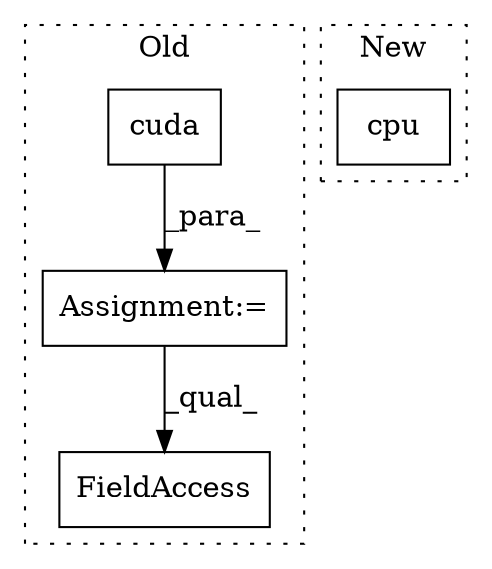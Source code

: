 digraph G {
subgraph cluster0 {
1 [label="cuda" a="32" s="1741" l="6" shape="box"];
3 [label="Assignment:=" a="7" s="1725" l="1" shape="box"];
4 [label="FieldAccess" a="22" s="2226" l="9" shape="box"];
label = "Old";
style="dotted";
}
subgraph cluster1 {
2 [label="cpu" a="32" s="2077" l="5" shape="box"];
label = "New";
style="dotted";
}
1 -> 3 [label="_para_"];
3 -> 4 [label="_qual_"];
}